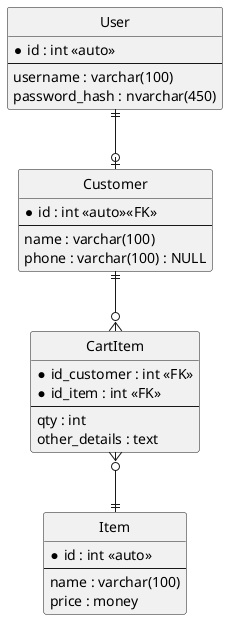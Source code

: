 @startuml sample

hide circle
skinparam linetype ortho

entity "User" as user {
    *id : int <<auto>>
    --
    username : varchar(100)
    password_hash : nvarchar(450)
}

entity "Customer" as customer {
  *id : int <<auto>><<FK>>
  --
  name : varchar(100)
  phone : varchar(100) : NULL
}

entity "Item" as item {
  *id : int <<auto>>
  --
  name : varchar(100)
  price : money
}

entity "CartItem" as cartitem {
  *id_customer : int <<FK>>
  *id_item : int <<FK>>
  --
  qty : int 
  other_details : text
}

user ||--o| customer
customer ||--o{ cartitem
cartitem }o--|| item

@enduml

' Zero or One	|o--
' Exactly One	||--
' Zero or Many	}o--
' One or Many	}|--